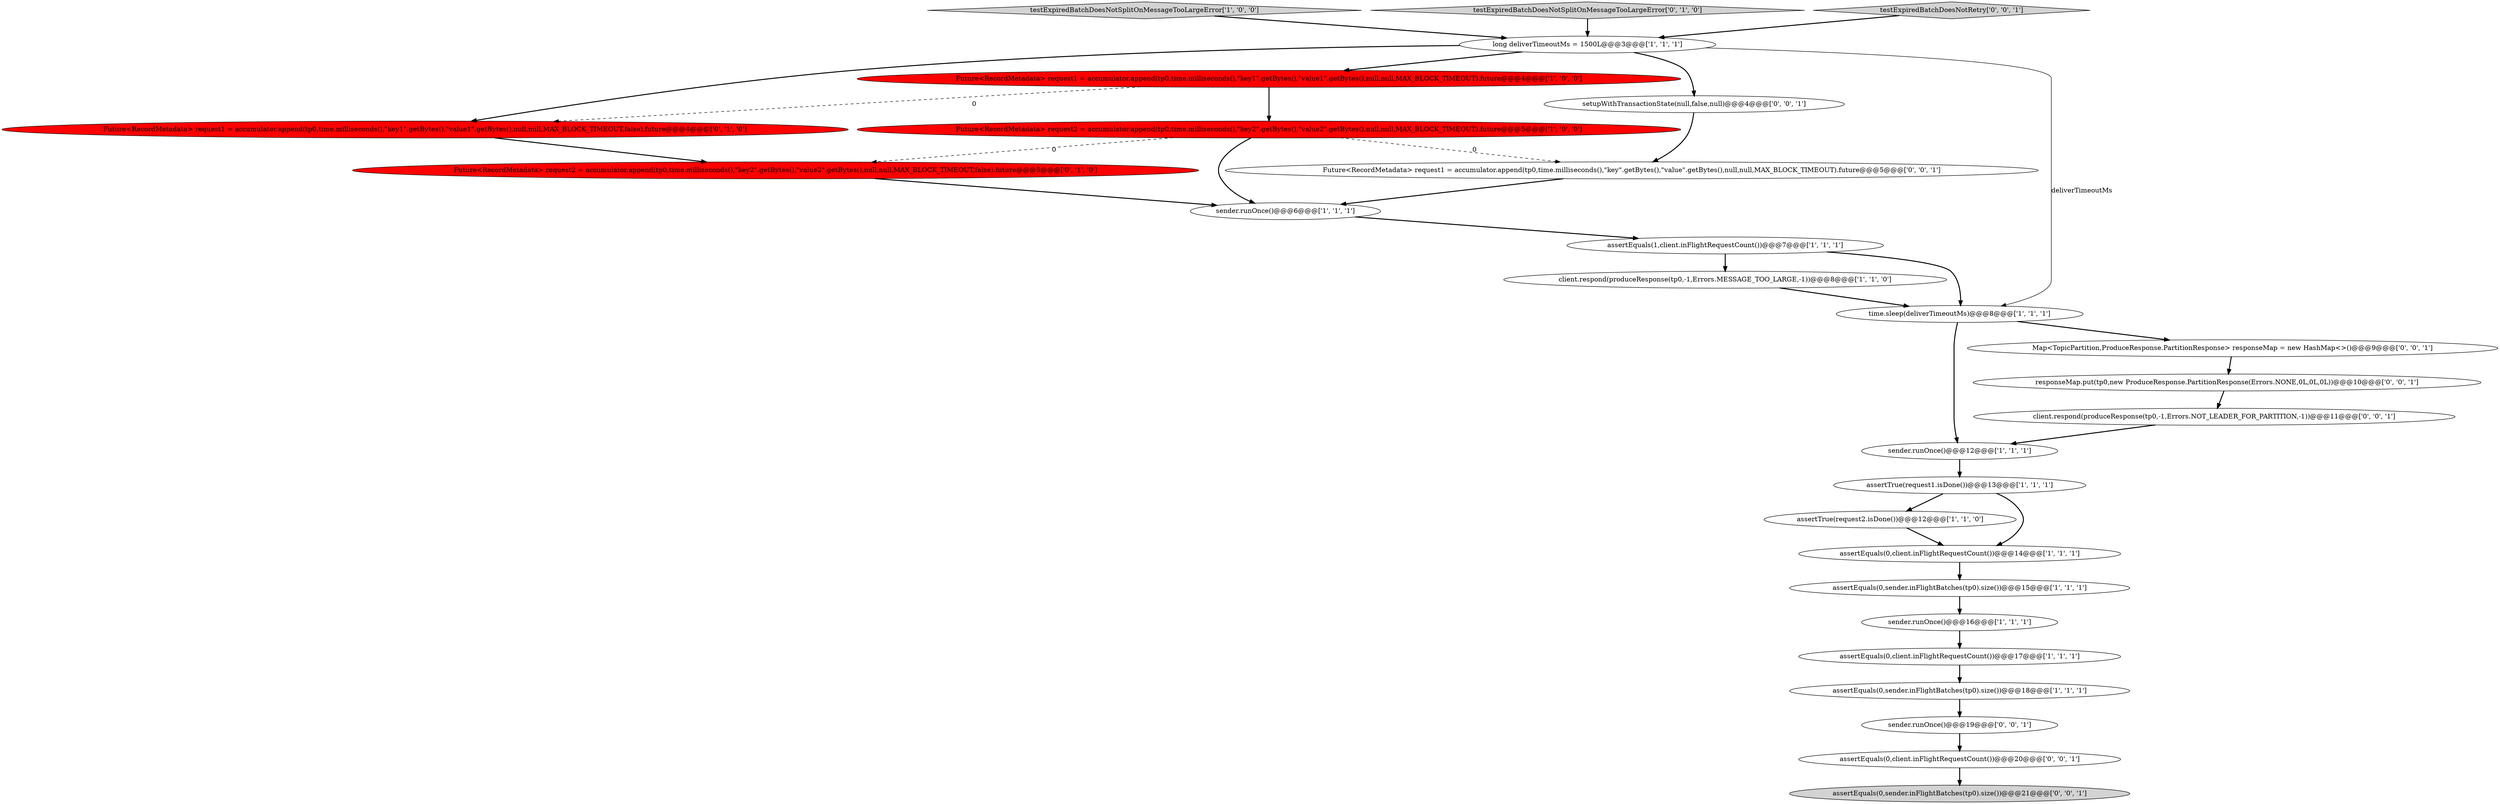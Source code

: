 digraph {
14 [style = filled, label = "sender.runOnce()@@@6@@@['1', '1', '1']", fillcolor = white, shape = ellipse image = "AAA0AAABBB1BBB"];
25 [style = filled, label = "Future<RecordMetadata> request1 = accumulator.append(tp0,time.milliseconds(),\"key\".getBytes(),\"value\".getBytes(),null,null,MAX_BLOCK_TIMEOUT).future@@@5@@@['0', '0', '1']", fillcolor = white, shape = ellipse image = "AAA0AAABBB3BBB"];
17 [style = filled, label = "Future<RecordMetadata> request2 = accumulator.append(tp0,time.milliseconds(),\"key2\".getBytes(),\"value2\".getBytes(),null,null,MAX_BLOCK_TIMEOUT,false).future@@@5@@@['0', '1', '0']", fillcolor = red, shape = ellipse image = "AAA1AAABBB2BBB"];
24 [style = filled, label = "client.respond(produceResponse(tp0,-1,Errors.NOT_LEADER_FOR_PARTITION,-1))@@@11@@@['0', '0', '1']", fillcolor = white, shape = ellipse image = "AAA0AAABBB3BBB"];
27 [style = filled, label = "assertEquals(0,client.inFlightRequestCount())@@@20@@@['0', '0', '1']", fillcolor = white, shape = ellipse image = "AAA0AAABBB3BBB"];
13 [style = filled, label = "testExpiredBatchDoesNotSplitOnMessageTooLargeError['1', '0', '0']", fillcolor = lightgray, shape = diamond image = "AAA0AAABBB1BBB"];
12 [style = filled, label = "assertEquals(0,client.inFlightRequestCount())@@@17@@@['1', '1', '1']", fillcolor = white, shape = ellipse image = "AAA0AAABBB1BBB"];
6 [style = filled, label = "assertTrue(request1.isDone())@@@13@@@['1', '1', '1']", fillcolor = white, shape = ellipse image = "AAA0AAABBB1BBB"];
15 [style = filled, label = "sender.runOnce()@@@12@@@['1', '1', '1']", fillcolor = white, shape = ellipse image = "AAA0AAABBB1BBB"];
2 [style = filled, label = "assertTrue(request2.isDone())@@@12@@@['1', '1', '0']", fillcolor = white, shape = ellipse image = "AAA0AAABBB1BBB"];
3 [style = filled, label = "sender.runOnce()@@@16@@@['1', '1', '1']", fillcolor = white, shape = ellipse image = "AAA0AAABBB1BBB"];
20 [style = filled, label = "setupWithTransactionState(null,false,null)@@@4@@@['0', '0', '1']", fillcolor = white, shape = ellipse image = "AAA0AAABBB3BBB"];
19 [style = filled, label = "assertEquals(0,sender.inFlightBatches(tp0).size())@@@21@@@['0', '0', '1']", fillcolor = lightgray, shape = ellipse image = "AAA0AAABBB3BBB"];
18 [style = filled, label = "testExpiredBatchDoesNotSplitOnMessageTooLargeError['0', '1', '0']", fillcolor = lightgray, shape = diamond image = "AAA0AAABBB2BBB"];
23 [style = filled, label = "sender.runOnce()@@@19@@@['0', '0', '1']", fillcolor = white, shape = ellipse image = "AAA0AAABBB3BBB"];
21 [style = filled, label = "testExpiredBatchDoesNotRetry['0', '0', '1']", fillcolor = lightgray, shape = diamond image = "AAA0AAABBB3BBB"];
22 [style = filled, label = "responseMap.put(tp0,new ProduceResponse.PartitionResponse(Errors.NONE,0L,0L,0L))@@@10@@@['0', '0', '1']", fillcolor = white, shape = ellipse image = "AAA0AAABBB3BBB"];
4 [style = filled, label = "long deliverTimeoutMs = 1500L@@@3@@@['1', '1', '1']", fillcolor = white, shape = ellipse image = "AAA0AAABBB1BBB"];
0 [style = filled, label = "assertEquals(1,client.inFlightRequestCount())@@@7@@@['1', '1', '1']", fillcolor = white, shape = ellipse image = "AAA0AAABBB1BBB"];
8 [style = filled, label = "assertEquals(0,sender.inFlightBatches(tp0).size())@@@15@@@['1', '1', '1']", fillcolor = white, shape = ellipse image = "AAA0AAABBB1BBB"];
10 [style = filled, label = "Future<RecordMetadata> request2 = accumulator.append(tp0,time.milliseconds(),\"key2\".getBytes(),\"value2\".getBytes(),null,null,MAX_BLOCK_TIMEOUT).future@@@5@@@['1', '0', '0']", fillcolor = red, shape = ellipse image = "AAA1AAABBB1BBB"];
11 [style = filled, label = "assertEquals(0,client.inFlightRequestCount())@@@14@@@['1', '1', '1']", fillcolor = white, shape = ellipse image = "AAA0AAABBB1BBB"];
16 [style = filled, label = "Future<RecordMetadata> request1 = accumulator.append(tp0,time.milliseconds(),\"key1\".getBytes(),\"value1\".getBytes(),null,null,MAX_BLOCK_TIMEOUT,false).future@@@4@@@['0', '1', '0']", fillcolor = red, shape = ellipse image = "AAA1AAABBB2BBB"];
1 [style = filled, label = "assertEquals(0,sender.inFlightBatches(tp0).size())@@@18@@@['1', '1', '1']", fillcolor = white, shape = ellipse image = "AAA0AAABBB1BBB"];
7 [style = filled, label = "Future<RecordMetadata> request1 = accumulator.append(tp0,time.milliseconds(),\"key1\".getBytes(),\"value1\".getBytes(),null,null,MAX_BLOCK_TIMEOUT).future@@@4@@@['1', '0', '0']", fillcolor = red, shape = ellipse image = "AAA1AAABBB1BBB"];
26 [style = filled, label = "Map<TopicPartition,ProduceResponse.PartitionResponse> responseMap = new HashMap<>()@@@9@@@['0', '0', '1']", fillcolor = white, shape = ellipse image = "AAA0AAABBB3BBB"];
5 [style = filled, label = "time.sleep(deliverTimeoutMs)@@@8@@@['1', '1', '1']", fillcolor = white, shape = ellipse image = "AAA0AAABBB1BBB"];
9 [style = filled, label = "client.respond(produceResponse(tp0,-1,Errors.MESSAGE_TOO_LARGE,-1))@@@8@@@['1', '1', '0']", fillcolor = white, shape = ellipse image = "AAA0AAABBB1BBB"];
0->9 [style = bold, label=""];
23->27 [style = bold, label=""];
10->14 [style = bold, label=""];
7->10 [style = bold, label=""];
24->15 [style = bold, label=""];
7->16 [style = dashed, label="0"];
8->3 [style = bold, label=""];
5->26 [style = bold, label=""];
5->15 [style = bold, label=""];
15->6 [style = bold, label=""];
25->14 [style = bold, label=""];
16->17 [style = bold, label=""];
3->12 [style = bold, label=""];
4->5 [style = solid, label="deliverTimeoutMs"];
12->1 [style = bold, label=""];
20->25 [style = bold, label=""];
4->7 [style = bold, label=""];
26->22 [style = bold, label=""];
1->23 [style = bold, label=""];
6->2 [style = bold, label=""];
18->4 [style = bold, label=""];
14->0 [style = bold, label=""];
17->14 [style = bold, label=""];
6->11 [style = bold, label=""];
4->20 [style = bold, label=""];
10->17 [style = dashed, label="0"];
9->5 [style = bold, label=""];
11->8 [style = bold, label=""];
27->19 [style = bold, label=""];
22->24 [style = bold, label=""];
2->11 [style = bold, label=""];
10->25 [style = dashed, label="0"];
4->16 [style = bold, label=""];
0->5 [style = bold, label=""];
21->4 [style = bold, label=""];
13->4 [style = bold, label=""];
}
